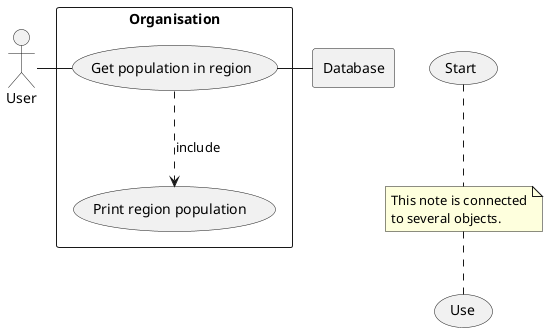 @startuml



rectangle Database

rectangle "Organisation" {
    usecase UC1 as "Get population in region"

    usecase UCa as "Print region population "
}
    User - UC1
    UC1 ..> UCa : include
    UC1 - Database


note "This note is connected\nto several objects." as N2
(Start) .. N2
N2 .. (Use)
@enduml